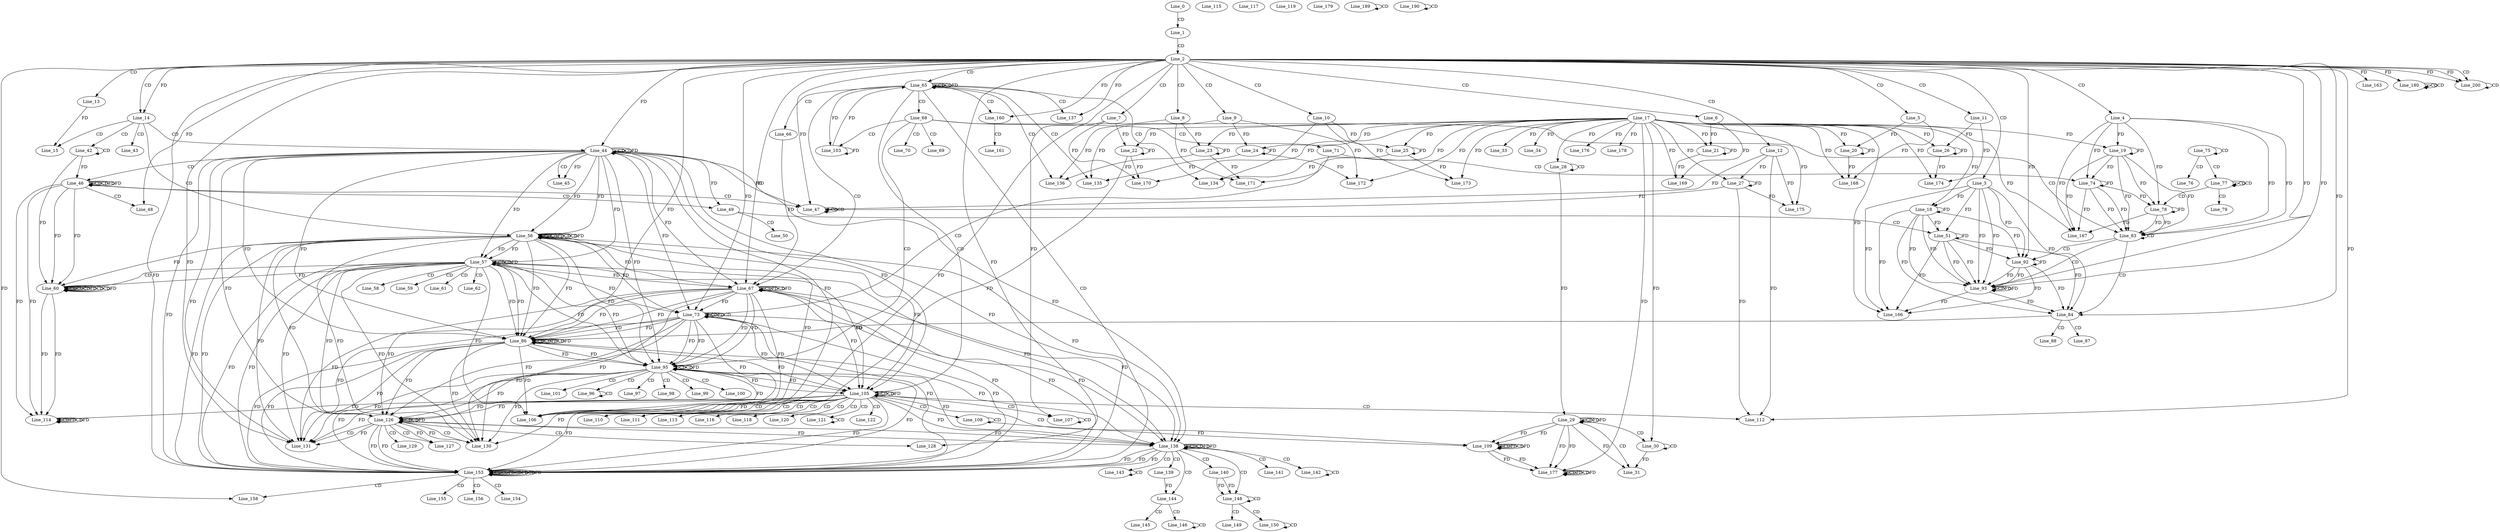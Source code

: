 digraph G {
  Line_0;
  Line_1;
  Line_2;
  Line_3;
  Line_4;
  Line_5;
  Line_6;
  Line_7;
  Line_8;
  Line_9;
  Line_10;
  Line_11;
  Line_12;
  Line_13;
  Line_14;
  Line_14;
  Line_15;
  Line_18;
  Line_18;
  Line_17;
  Line_19;
  Line_19;
  Line_20;
  Line_20;
  Line_21;
  Line_21;
  Line_22;
  Line_22;
  Line_23;
  Line_23;
  Line_24;
  Line_24;
  Line_25;
  Line_25;
  Line_26;
  Line_26;
  Line_27;
  Line_27;
  Line_28;
  Line_28;
  Line_29;
  Line_29;
  Line_29;
  Line_30;
  Line_30;
  Line_30;
  Line_31;
  Line_31;
  Line_33;
  Line_34;
  Line_42;
  Line_42;
  Line_43;
  Line_44;
  Line_44;
  Line_44;
  Line_45;
  Line_46;
  Line_46;
  Line_46;
  Line_47;
  Line_47;
  Line_47;
  Line_48;
  Line_49;
  Line_50;
  Line_51;
  Line_51;
  Line_56;
  Line_56;
  Line_56;
  Line_56;
  Line_56;
  Line_57;
  Line_57;
  Line_57;
  Line_58;
  Line_59;
  Line_60;
  Line_60;
  Line_60;
  Line_60;
  Line_60;
  Line_60;
  Line_61;
  Line_62;
  Line_65;
  Line_65;
  Line_65;
  Line_66;
  Line_67;
  Line_67;
  Line_67;
  Line_67;
  Line_68;
  Line_69;
  Line_70;
  Line_71;
  Line_73;
  Line_73;
  Line_73;
  Line_73;
  Line_74;
  Line_75;
  Line_75;
  Line_76;
  Line_77;
  Line_77;
  Line_77;
  Line_78;
  Line_79;
  Line_83;
  Line_83;
  Line_84;
  Line_84;
  Line_86;
  Line_86;
  Line_86;
  Line_86;
  Line_87;
  Line_88;
  Line_92;
  Line_93;
  Line_93;
  Line_93;
  Line_93;
  Line_95;
  Line_95;
  Line_95;
  Line_96;
  Line_96;
  Line_97;
  Line_98;
  Line_99;
  Line_100;
  Line_101;
  Line_103;
  Line_105;
  Line_105;
  Line_105;
  Line_106;
  Line_107;
  Line_107;
  Line_108;
  Line_108;
  Line_109;
  Line_109;
  Line_109;
  Line_109;
  Line_109;
  Line_109;
  Line_110;
  Line_111;
  Line_112;
  Line_113;
  Line_114;
  Line_114;
  Line_114;
  Line_114;
  Line_114;
  Line_115;
  Line_116;
  Line_117;
  Line_118;
  Line_119;
  Line_120;
  Line_121;
  Line_121;
  Line_122;
  Line_126;
  Line_126;
  Line_126;
  Line_127;
  Line_128;
  Line_128;
  Line_128;
  Line_129;
  Line_130;
  Line_131;
  Line_131;
  Line_134;
  Line_134;
  Line_135;
  Line_135;
  Line_136;
  Line_136;
  Line_137;
  Line_138;
  Line_138;
  Line_138;
  Line_139;
  Line_140;
  Line_141;
  Line_142;
  Line_142;
  Line_143;
  Line_143;
  Line_144;
  Line_144;
  Line_145;
  Line_146;
  Line_146;
  Line_148;
  Line_148;
  Line_149;
  Line_150;
  Line_150;
  Line_153;
  Line_153;
  Line_153;
  Line_153;
  Line_153;
  Line_154;
  Line_155;
  Line_156;
  Line_158;
  Line_158;
  Line_158;
  Line_160;
  Line_161;
  Line_163;
  Line_166;
  Line_167;
  Line_168;
  Line_169;
  Line_170;
  Line_171;
  Line_172;
  Line_173;
  Line_174;
  Line_175;
  Line_176;
  Line_177;
  Line_177;
  Line_177;
  Line_177;
  Line_177;
  Line_178;
  Line_179;
  Line_180;
  Line_180;
  Line_180;
  Line_189;
  Line_189;
  Line_190;
  Line_190;
  Line_200;
  Line_200;
  Line_200;
  Line_0 -> Line_1 [ label="CD" ];
  Line_1 -> Line_2 [ label="CD" ];
  Line_2 -> Line_3 [ label="CD" ];
  Line_2 -> Line_4 [ label="CD" ];
  Line_2 -> Line_5 [ label="CD" ];
  Line_2 -> Line_6 [ label="CD" ];
  Line_2 -> Line_7 [ label="CD" ];
  Line_2 -> Line_8 [ label="CD" ];
  Line_2 -> Line_9 [ label="CD" ];
  Line_2 -> Line_10 [ label="CD" ];
  Line_2 -> Line_11 [ label="CD" ];
  Line_2 -> Line_12 [ label="CD" ];
  Line_2 -> Line_13 [ label="CD" ];
  Line_2 -> Line_14 [ label="CD" ];
  Line_2 -> Line_14 [ label="FD" ];
  Line_14 -> Line_15 [ label="CD" ];
  Line_13 -> Line_15 [ label="FD" ];
  Line_3 -> Line_18 [ label="FD" ];
  Line_18 -> Line_18 [ label="FD" ];
  Line_17 -> Line_18 [ label="FD" ];
  Line_4 -> Line_19 [ label="FD" ];
  Line_19 -> Line_19 [ label="FD" ];
  Line_17 -> Line_19 [ label="FD" ];
  Line_5 -> Line_20 [ label="FD" ];
  Line_20 -> Line_20 [ label="FD" ];
  Line_17 -> Line_20 [ label="FD" ];
  Line_6 -> Line_21 [ label="FD" ];
  Line_21 -> Line_21 [ label="FD" ];
  Line_17 -> Line_21 [ label="FD" ];
  Line_7 -> Line_22 [ label="FD" ];
  Line_22 -> Line_22 [ label="FD" ];
  Line_17 -> Line_22 [ label="FD" ];
  Line_8 -> Line_23 [ label="FD" ];
  Line_23 -> Line_23 [ label="FD" ];
  Line_17 -> Line_23 [ label="FD" ];
  Line_9 -> Line_24 [ label="FD" ];
  Line_24 -> Line_24 [ label="FD" ];
  Line_17 -> Line_24 [ label="FD" ];
  Line_10 -> Line_25 [ label="FD" ];
  Line_25 -> Line_25 [ label="FD" ];
  Line_17 -> Line_25 [ label="FD" ];
  Line_11 -> Line_26 [ label="FD" ];
  Line_26 -> Line_26 [ label="FD" ];
  Line_17 -> Line_26 [ label="FD" ];
  Line_12 -> Line_27 [ label="FD" ];
  Line_27 -> Line_27 [ label="FD" ];
  Line_17 -> Line_27 [ label="FD" ];
  Line_28 -> Line_28 [ label="CD" ];
  Line_17 -> Line_28 [ label="FD" ];
  Line_28 -> Line_29 [ label="FD" ];
  Line_29 -> Line_29 [ label="CD" ];
  Line_29 -> Line_29 [ label="FD" ];
  Line_29 -> Line_30 [ label="CD" ];
  Line_30 -> Line_30 [ label="CD" ];
  Line_17 -> Line_30 [ label="FD" ];
  Line_29 -> Line_31 [ label="CD" ];
  Line_29 -> Line_31 [ label="FD" ];
  Line_30 -> Line_31 [ label="FD" ];
  Line_17 -> Line_33 [ label="FD" ];
  Line_17 -> Line_34 [ label="FD" ];
  Line_14 -> Line_42 [ label="CD" ];
  Line_42 -> Line_42 [ label="CD" ];
  Line_14 -> Line_43 [ label="CD" ];
  Line_14 -> Line_44 [ label="CD" ];
  Line_44 -> Line_44 [ label="CD" ];
  Line_2 -> Line_44 [ label="FD" ];
  Line_44 -> Line_44 [ label="CD" ];
  Line_44 -> Line_44 [ label="FD" ];
  Line_44 -> Line_45 [ label="CD" ];
  Line_44 -> Line_45 [ label="FD" ];
  Line_44 -> Line_46 [ label="CD" ];
  Line_46 -> Line_46 [ label="CD" ];
  Line_42 -> Line_46 [ label="FD" ];
  Line_46 -> Line_46 [ label="CD" ];
  Line_46 -> Line_46 [ label="FD" ];
  Line_46 -> Line_47 [ label="CD" ];
  Line_44 -> Line_47 [ label="FD" ];
  Line_47 -> Line_47 [ label="CD" ];
  Line_47 -> Line_47 [ label="CD" ];
  Line_12 -> Line_47 [ label="FD" ];
  Line_27 -> Line_47 [ label="FD" ];
  Line_2 -> Line_47 [ label="FD" ];
  Line_46 -> Line_48 [ label="CD" ];
  Line_2 -> Line_48 [ label="FD" ];
  Line_46 -> Line_49 [ label="CD" ];
  Line_44 -> Line_49 [ label="FD" ];
  Line_49 -> Line_50 [ label="CD" ];
  Line_49 -> Line_51 [ label="CD" ];
  Line_51 -> Line_51 [ label="FD" ];
  Line_3 -> Line_51 [ label="FD" ];
  Line_18 -> Line_51 [ label="FD" ];
  Line_14 -> Line_56 [ label="CD" ];
  Line_56 -> Line_56 [ label="CD" ];
  Line_44 -> Line_56 [ label="FD" ];
  Line_56 -> Line_56 [ label="CD" ];
  Line_56 -> Line_56 [ label="FD" ];
  Line_44 -> Line_56 [ label="FD" ];
  Line_56 -> Line_56 [ label="CD" ];
  Line_56 -> Line_56 [ label="CD" ];
  Line_57 -> Line_57 [ label="CD" ];
  Line_56 -> Line_57 [ label="FD" ];
  Line_44 -> Line_57 [ label="FD" ];
  Line_57 -> Line_57 [ label="CD" ];
  Line_57 -> Line_57 [ label="FD" ];
  Line_56 -> Line_57 [ label="FD" ];
  Line_44 -> Line_57 [ label="FD" ];
  Line_57 -> Line_58 [ label="CD" ];
  Line_57 -> Line_59 [ label="CD" ];
  Line_57 -> Line_60 [ label="CD" ];
  Line_57 -> Line_60 [ label="FD" ];
  Line_56 -> Line_60 [ label="FD" ];
  Line_60 -> Line_60 [ label="CD" ];
  Line_60 -> Line_60 [ label="CD" ];
  Line_46 -> Line_60 [ label="FD" ];
  Line_42 -> Line_60 [ label="FD" ];
  Line_60 -> Line_60 [ label="CD" ];
  Line_60 -> Line_60 [ label="FD" ];
  Line_46 -> Line_60 [ label="FD" ];
  Line_60 -> Line_60 [ label="CD" ];
  Line_60 -> Line_60 [ label="CD" ];
  Line_57 -> Line_61 [ label="CD" ];
  Line_57 -> Line_62 [ label="CD" ];
  Line_2 -> Line_65 [ label="CD" ];
  Line_65 -> Line_65 [ label="CD" ];
  Line_65 -> Line_65 [ label="CD" ];
  Line_65 -> Line_65 [ label="FD" ];
  Line_65 -> Line_66 [ label="CD" ];
  Line_65 -> Line_67 [ label="CD" ];
  Line_67 -> Line_67 [ label="CD" ];
  Line_57 -> Line_67 [ label="FD" ];
  Line_56 -> Line_67 [ label="FD" ];
  Line_44 -> Line_67 [ label="FD" ];
  Line_2 -> Line_67 [ label="FD" ];
  Line_67 -> Line_67 [ label="FD" ];
  Line_67 -> Line_67 [ label="CD" ];
  Line_67 -> Line_67 [ label="FD" ];
  Line_66 -> Line_67 [ label="FD" ];
  Line_65 -> Line_68 [ label="CD" ];
  Line_68 -> Line_69 [ label="CD" ];
  Line_68 -> Line_70 [ label="CD" ];
  Line_68 -> Line_71 [ label="CD" ];
  Line_71 -> Line_73 [ label="CD" ];
  Line_73 -> Line_73 [ label="CD" ];
  Line_73 -> Line_73 [ label="FD" ];
  Line_67 -> Line_73 [ label="FD" ];
  Line_57 -> Line_73 [ label="FD" ];
  Line_56 -> Line_73 [ label="FD" ];
  Line_44 -> Line_73 [ label="FD" ];
  Line_73 -> Line_73 [ label="CD" ];
  Line_2 -> Line_73 [ label="FD" ];
  Line_71 -> Line_74 [ label="CD" ];
  Line_74 -> Line_74 [ label="FD" ];
  Line_4 -> Line_74 [ label="FD" ];
  Line_19 -> Line_74 [ label="FD" ];
  Line_75 -> Line_75 [ label="CD" ];
  Line_75 -> Line_76 [ label="CD" ];
  Line_75 -> Line_77 [ label="CD" ];
  Line_77 -> Line_77 [ label="CD" ];
  Line_77 -> Line_77 [ label="CD" ];
  Line_77 -> Line_78 [ label="CD" ];
  Line_74 -> Line_78 [ label="FD" ];
  Line_78 -> Line_78 [ label="FD" ];
  Line_4 -> Line_78 [ label="FD" ];
  Line_19 -> Line_78 [ label="FD" ];
  Line_77 -> Line_79 [ label="CD" ];
  Line_68 -> Line_83 [ label="CD" ];
  Line_74 -> Line_83 [ label="FD" ];
  Line_78 -> Line_83 [ label="FD" ];
  Line_4 -> Line_83 [ label="FD" ];
  Line_19 -> Line_83 [ label="FD" ];
  Line_83 -> Line_83 [ label="CD" ];
  Line_74 -> Line_83 [ label="FD" ];
  Line_78 -> Line_83 [ label="FD" ];
  Line_4 -> Line_83 [ label="FD" ];
  Line_19 -> Line_83 [ label="FD" ];
  Line_83 -> Line_84 [ label="CD" ];
  Line_2 -> Line_84 [ label="FD" ];
  Line_51 -> Line_84 [ label="FD" ];
  Line_3 -> Line_84 [ label="FD" ];
  Line_18 -> Line_84 [ label="FD" ];
  Line_84 -> Line_86 [ label="CD" ];
  Line_86 -> Line_86 [ label="CD" ];
  Line_73 -> Line_86 [ label="FD" ];
  Line_67 -> Line_86 [ label="FD" ];
  Line_57 -> Line_86 [ label="FD" ];
  Line_56 -> Line_86 [ label="FD" ];
  Line_44 -> Line_86 [ label="FD" ];
  Line_2 -> Line_86 [ label="FD" ];
  Line_86 -> Line_86 [ label="CD" ];
  Line_86 -> Line_86 [ label="FD" ];
  Line_73 -> Line_86 [ label="FD" ];
  Line_67 -> Line_86 [ label="FD" ];
  Line_57 -> Line_86 [ label="FD" ];
  Line_56 -> Line_86 [ label="FD" ];
  Line_44 -> Line_86 [ label="FD" ];
  Line_86 -> Line_86 [ label="CD" ];
  Line_84 -> Line_87 [ label="CD" ];
  Line_84 -> Line_88 [ label="CD" ];
  Line_83 -> Line_92 [ label="CD" ];
  Line_92 -> Line_92 [ label="FD" ];
  Line_51 -> Line_92 [ label="FD" ];
  Line_3 -> Line_92 [ label="FD" ];
  Line_18 -> Line_92 [ label="FD" ];
  Line_2 -> Line_92 [ label="FD" ];
  Line_83 -> Line_93 [ label="CD" ];
  Line_2 -> Line_93 [ label="FD" ];
  Line_92 -> Line_93 [ label="FD" ];
  Line_51 -> Line_93 [ label="FD" ];
  Line_3 -> Line_93 [ label="FD" ];
  Line_18 -> Line_93 [ label="FD" ];
  Line_93 -> Line_93 [ label="CD" ];
  Line_92 -> Line_93 [ label="FD" ];
  Line_93 -> Line_93 [ label="FD" ];
  Line_51 -> Line_93 [ label="FD" ];
  Line_3 -> Line_93 [ label="FD" ];
  Line_18 -> Line_93 [ label="FD" ];
  Line_2 -> Line_93 [ label="FD" ];
  Line_68 -> Line_95 [ label="CD" ];
  Line_95 -> Line_95 [ label="CD" ];
  Line_86 -> Line_95 [ label="FD" ];
  Line_73 -> Line_95 [ label="FD" ];
  Line_67 -> Line_95 [ label="FD" ];
  Line_57 -> Line_95 [ label="FD" ];
  Line_95 -> Line_95 [ label="CD" ];
  Line_95 -> Line_95 [ label="FD" ];
  Line_86 -> Line_95 [ label="FD" ];
  Line_73 -> Line_95 [ label="FD" ];
  Line_67 -> Line_95 [ label="FD" ];
  Line_57 -> Line_95 [ label="FD" ];
  Line_56 -> Line_95 [ label="FD" ];
  Line_44 -> Line_95 [ label="FD" ];
  Line_95 -> Line_96 [ label="CD" ];
  Line_96 -> Line_96 [ label="CD" ];
  Line_95 -> Line_97 [ label="CD" ];
  Line_95 -> Line_98 [ label="CD" ];
  Line_95 -> Line_99 [ label="CD" ];
  Line_95 -> Line_100 [ label="CD" ];
  Line_95 -> Line_101 [ label="CD" ];
  Line_68 -> Line_103 [ label="CD" ];
  Line_65 -> Line_103 [ label="FD" ];
  Line_103 -> Line_103 [ label="FD" ];
  Line_65 -> Line_105 [ label="CD" ];
  Line_105 -> Line_105 [ label="CD" ];
  Line_95 -> Line_105 [ label="FD" ];
  Line_105 -> Line_105 [ label="CD" ];
  Line_105 -> Line_105 [ label="FD" ];
  Line_95 -> Line_105 [ label="FD" ];
  Line_86 -> Line_105 [ label="FD" ];
  Line_73 -> Line_105 [ label="FD" ];
  Line_67 -> Line_105 [ label="FD" ];
  Line_57 -> Line_105 [ label="FD" ];
  Line_56 -> Line_105 [ label="FD" ];
  Line_44 -> Line_105 [ label="FD" ];
  Line_105 -> Line_106 [ label="CD" ];
  Line_7 -> Line_106 [ label="FD" ];
  Line_22 -> Line_106 [ label="FD" ];
  Line_105 -> Line_106 [ label="FD" ];
  Line_95 -> Line_106 [ label="FD" ];
  Line_86 -> Line_106 [ label="FD" ];
  Line_73 -> Line_106 [ label="FD" ];
  Line_67 -> Line_106 [ label="FD" ];
  Line_57 -> Line_106 [ label="FD" ];
  Line_56 -> Line_106 [ label="FD" ];
  Line_44 -> Line_106 [ label="FD" ];
  Line_105 -> Line_107 [ label="CD" ];
  Line_2 -> Line_107 [ label="FD" ];
  Line_107 -> Line_107 [ label="CD" ];
  Line_105 -> Line_108 [ label="CD" ];
  Line_108 -> Line_108 [ label="CD" ];
  Line_105 -> Line_109 [ label="CD" ];
  Line_109 -> Line_109 [ label="CD" ];
  Line_29 -> Line_109 [ label="FD" ];
  Line_109 -> Line_109 [ label="FD" ];
  Line_109 -> Line_109 [ label="CD" ];
  Line_109 -> Line_109 [ label="FD" ];
  Line_29 -> Line_109 [ label="FD" ];
  Line_108 -> Line_109 [ label="FD" ];
  Line_105 -> Line_110 [ label="CD" ];
  Line_105 -> Line_111 [ label="CD" ];
  Line_105 -> Line_112 [ label="CD" ];
  Line_2 -> Line_112 [ label="FD" ];
  Line_12 -> Line_112 [ label="FD" ];
  Line_27 -> Line_112 [ label="FD" ];
  Line_105 -> Line_113 [ label="CD" ];
  Line_105 -> Line_114 [ label="CD" ];
  Line_114 -> Line_114 [ label="CD" ];
  Line_60 -> Line_114 [ label="FD" ];
  Line_46 -> Line_114 [ label="FD" ];
  Line_114 -> Line_114 [ label="FD" ];
  Line_114 -> Line_114 [ label="CD" ];
  Line_114 -> Line_114 [ label="FD" ];
  Line_60 -> Line_114 [ label="FD" ];
  Line_46 -> Line_114 [ label="FD" ];
  Line_105 -> Line_116 [ label="CD" ];
  Line_105 -> Line_118 [ label="CD" ];
  Line_105 -> Line_120 [ label="CD" ];
  Line_105 -> Line_121 [ label="CD" ];
  Line_121 -> Line_121 [ label="CD" ];
  Line_105 -> Line_122 [ label="CD" ];
  Line_126 -> Line_126 [ label="CD" ];
  Line_105 -> Line_126 [ label="FD" ];
  Line_126 -> Line_126 [ label="CD" ];
  Line_126 -> Line_126 [ label="FD" ];
  Line_105 -> Line_126 [ label="FD" ];
  Line_95 -> Line_126 [ label="FD" ];
  Line_86 -> Line_126 [ label="FD" ];
  Line_73 -> Line_126 [ label="FD" ];
  Line_67 -> Line_126 [ label="FD" ];
  Line_57 -> Line_126 [ label="FD" ];
  Line_56 -> Line_126 [ label="FD" ];
  Line_44 -> Line_126 [ label="FD" ];
  Line_126 -> Line_127 [ label="CD" ];
  Line_126 -> Line_127 [ label="FD" ];
  Line_126 -> Line_128 [ label="CD" ];
  Line_2 -> Line_128 [ label="FD" ];
  Line_126 -> Line_129 [ label="CD" ];
  Line_126 -> Line_130 [ label="CD" ];
  Line_126 -> Line_130 [ label="FD" ];
  Line_105 -> Line_130 [ label="FD" ];
  Line_95 -> Line_130 [ label="FD" ];
  Line_86 -> Line_130 [ label="FD" ];
  Line_73 -> Line_130 [ label="FD" ];
  Line_67 -> Line_130 [ label="FD" ];
  Line_57 -> Line_130 [ label="FD" ];
  Line_56 -> Line_130 [ label="FD" ];
  Line_126 -> Line_131 [ label="CD" ];
  Line_2 -> Line_131 [ label="FD" ];
  Line_126 -> Line_131 [ label="FD" ];
  Line_105 -> Line_131 [ label="FD" ];
  Line_95 -> Line_131 [ label="FD" ];
  Line_86 -> Line_131 [ label="FD" ];
  Line_73 -> Line_131 [ label="FD" ];
  Line_67 -> Line_131 [ label="FD" ];
  Line_57 -> Line_131 [ label="FD" ];
  Line_56 -> Line_131 [ label="FD" ];
  Line_44 -> Line_131 [ label="FD" ];
  Line_65 -> Line_134 [ label="CD" ];
  Line_10 -> Line_134 [ label="FD" ];
  Line_25 -> Line_134 [ label="FD" ];
  Line_65 -> Line_135 [ label="CD" ];
  Line_9 -> Line_135 [ label="FD" ];
  Line_24 -> Line_135 [ label="FD" ];
  Line_65 -> Line_136 [ label="CD" ];
  Line_8 -> Line_136 [ label="FD" ];
  Line_23 -> Line_136 [ label="FD" ];
  Line_65 -> Line_137 [ label="CD" ];
  Line_2 -> Line_137 [ label="FD" ];
  Line_138 -> Line_138 [ label="CD" ];
  Line_126 -> Line_138 [ label="FD" ];
  Line_138 -> Line_138 [ label="CD" ];
  Line_138 -> Line_138 [ label="FD" ];
  Line_126 -> Line_138 [ label="FD" ];
  Line_105 -> Line_138 [ label="FD" ];
  Line_95 -> Line_138 [ label="FD" ];
  Line_86 -> Line_138 [ label="FD" ];
  Line_73 -> Line_138 [ label="FD" ];
  Line_67 -> Line_138 [ label="FD" ];
  Line_57 -> Line_138 [ label="FD" ];
  Line_56 -> Line_138 [ label="FD" ];
  Line_44 -> Line_138 [ label="FD" ];
  Line_138 -> Line_139 [ label="CD" ];
  Line_138 -> Line_140 [ label="CD" ];
  Line_138 -> Line_141 [ label="CD" ];
  Line_138 -> Line_142 [ label="CD" ];
  Line_142 -> Line_142 [ label="CD" ];
  Line_138 -> Line_143 [ label="CD" ];
  Line_143 -> Line_143 [ label="CD" ];
  Line_138 -> Line_144 [ label="CD" ];
  Line_139 -> Line_144 [ label="FD" ];
  Line_144 -> Line_145 [ label="CD" ];
  Line_144 -> Line_146 [ label="CD" ];
  Line_146 -> Line_146 [ label="CD" ];
  Line_138 -> Line_148 [ label="CD" ];
  Line_140 -> Line_148 [ label="FD" ];
  Line_148 -> Line_148 [ label="CD" ];
  Line_140 -> Line_148 [ label="FD" ];
  Line_148 -> Line_149 [ label="CD" ];
  Line_148 -> Line_150 [ label="CD" ];
  Line_150 -> Line_150 [ label="CD" ];
  Line_65 -> Line_153 [ label="CD" ];
  Line_153 -> Line_153 [ label="CD" ];
  Line_138 -> Line_153 [ label="FD" ];
  Line_126 -> Line_153 [ label="FD" ];
  Line_105 -> Line_153 [ label="FD" ];
  Line_95 -> Line_153 [ label="FD" ];
  Line_86 -> Line_153 [ label="FD" ];
  Line_73 -> Line_153 [ label="FD" ];
  Line_67 -> Line_153 [ label="FD" ];
  Line_57 -> Line_153 [ label="FD" ];
  Line_56 -> Line_153 [ label="FD" ];
  Line_44 -> Line_153 [ label="FD" ];
  Line_2 -> Line_153 [ label="FD" ];
  Line_153 -> Line_153 [ label="CD" ];
  Line_153 -> Line_153 [ label="FD" ];
  Line_138 -> Line_153 [ label="FD" ];
  Line_126 -> Line_153 [ label="FD" ];
  Line_105 -> Line_153 [ label="FD" ];
  Line_95 -> Line_153 [ label="FD" ];
  Line_86 -> Line_153 [ label="FD" ];
  Line_73 -> Line_153 [ label="FD" ];
  Line_67 -> Line_153 [ label="FD" ];
  Line_57 -> Line_153 [ label="FD" ];
  Line_56 -> Line_153 [ label="FD" ];
  Line_44 -> Line_153 [ label="FD" ];
  Line_153 -> Line_153 [ label="CD" ];
  Line_153 -> Line_153 [ label="FD" ];
  Line_138 -> Line_153 [ label="FD" ];
  Line_153 -> Line_153 [ label="CD" ];
  Line_153 -> Line_154 [ label="CD" ];
  Line_153 -> Line_155 [ label="CD" ];
  Line_153 -> Line_156 [ label="CD" ];
  Line_153 -> Line_158 [ label="CD" ];
  Line_2 -> Line_158 [ label="FD" ];
  Line_65 -> Line_160 [ label="CD" ];
  Line_2 -> Line_160 [ label="FD" ];
  Line_160 -> Line_161 [ label="CD" ];
  Line_2 -> Line_163 [ label="FD" ];
  Line_17 -> Line_166 [ label="FD" ];
  Line_92 -> Line_166 [ label="FD" ];
  Line_93 -> Line_166 [ label="FD" ];
  Line_51 -> Line_166 [ label="FD" ];
  Line_3 -> Line_166 [ label="FD" ];
  Line_18 -> Line_166 [ label="FD" ];
  Line_17 -> Line_167 [ label="FD" ];
  Line_74 -> Line_167 [ label="FD" ];
  Line_78 -> Line_167 [ label="FD" ];
  Line_4 -> Line_167 [ label="FD" ];
  Line_19 -> Line_167 [ label="FD" ];
  Line_17 -> Line_168 [ label="FD" ];
  Line_5 -> Line_168 [ label="FD" ];
  Line_20 -> Line_168 [ label="FD" ];
  Line_17 -> Line_169 [ label="FD" ];
  Line_6 -> Line_169 [ label="FD" ];
  Line_21 -> Line_169 [ label="FD" ];
  Line_17 -> Line_170 [ label="FD" ];
  Line_7 -> Line_170 [ label="FD" ];
  Line_22 -> Line_170 [ label="FD" ];
  Line_17 -> Line_171 [ label="FD" ];
  Line_8 -> Line_171 [ label="FD" ];
  Line_23 -> Line_171 [ label="FD" ];
  Line_17 -> Line_172 [ label="FD" ];
  Line_9 -> Line_172 [ label="FD" ];
  Line_24 -> Line_172 [ label="FD" ];
  Line_17 -> Line_173 [ label="FD" ];
  Line_10 -> Line_173 [ label="FD" ];
  Line_25 -> Line_173 [ label="FD" ];
  Line_17 -> Line_174 [ label="FD" ];
  Line_11 -> Line_174 [ label="FD" ];
  Line_26 -> Line_174 [ label="FD" ];
  Line_17 -> Line_175 [ label="FD" ];
  Line_12 -> Line_175 [ label="FD" ];
  Line_27 -> Line_175 [ label="FD" ];
  Line_17 -> Line_176 [ label="FD" ];
  Line_109 -> Line_177 [ label="FD" ];
  Line_29 -> Line_177 [ label="FD" ];
  Line_177 -> Line_177 [ label="CD" ];
  Line_177 -> Line_177 [ label="FD" ];
  Line_177 -> Line_177 [ label="CD" ];
  Line_17 -> Line_177 [ label="FD" ];
  Line_177 -> Line_177 [ label="FD" ];
  Line_109 -> Line_177 [ label="FD" ];
  Line_29 -> Line_177 [ label="FD" ];
  Line_17 -> Line_178 [ label="FD" ];
  Line_180 -> Line_180 [ label="CD" ];
  Line_180 -> Line_180 [ label="CD" ];
  Line_2 -> Line_180 [ label="FD" ];
  Line_189 -> Line_189 [ label="CD" ];
  Line_190 -> Line_190 [ label="CD" ];
  Line_2 -> Line_200 [ label="CD" ];
  Line_2 -> Line_200 [ label="FD" ];
  Line_200 -> Line_200 [ label="CD" ];
  Line_2 -> Line_200 [ label="FD" ];
  Line_29 -> Line_29 [ label="FD" ];
  Line_46 -> Line_46 [ label="FD" ];
  Line_56 -> Line_56 [ label="FD" ];
  Line_60 -> Line_60 [ label="FD" ];
  Line_103 -> Line_65 [ label="FD" ];
  Line_92 -> Line_84 [ label="FD" ];
  Line_93 -> Line_84 [ label="FD" ];
  Line_93 -> Line_93 [ label="FD" ];
  Line_86 -> Line_86 [ label="FD" ];
  Line_138 -> Line_138 [ label="FD" ];
  Line_153 -> Line_153 [ label="FD" ];
}
